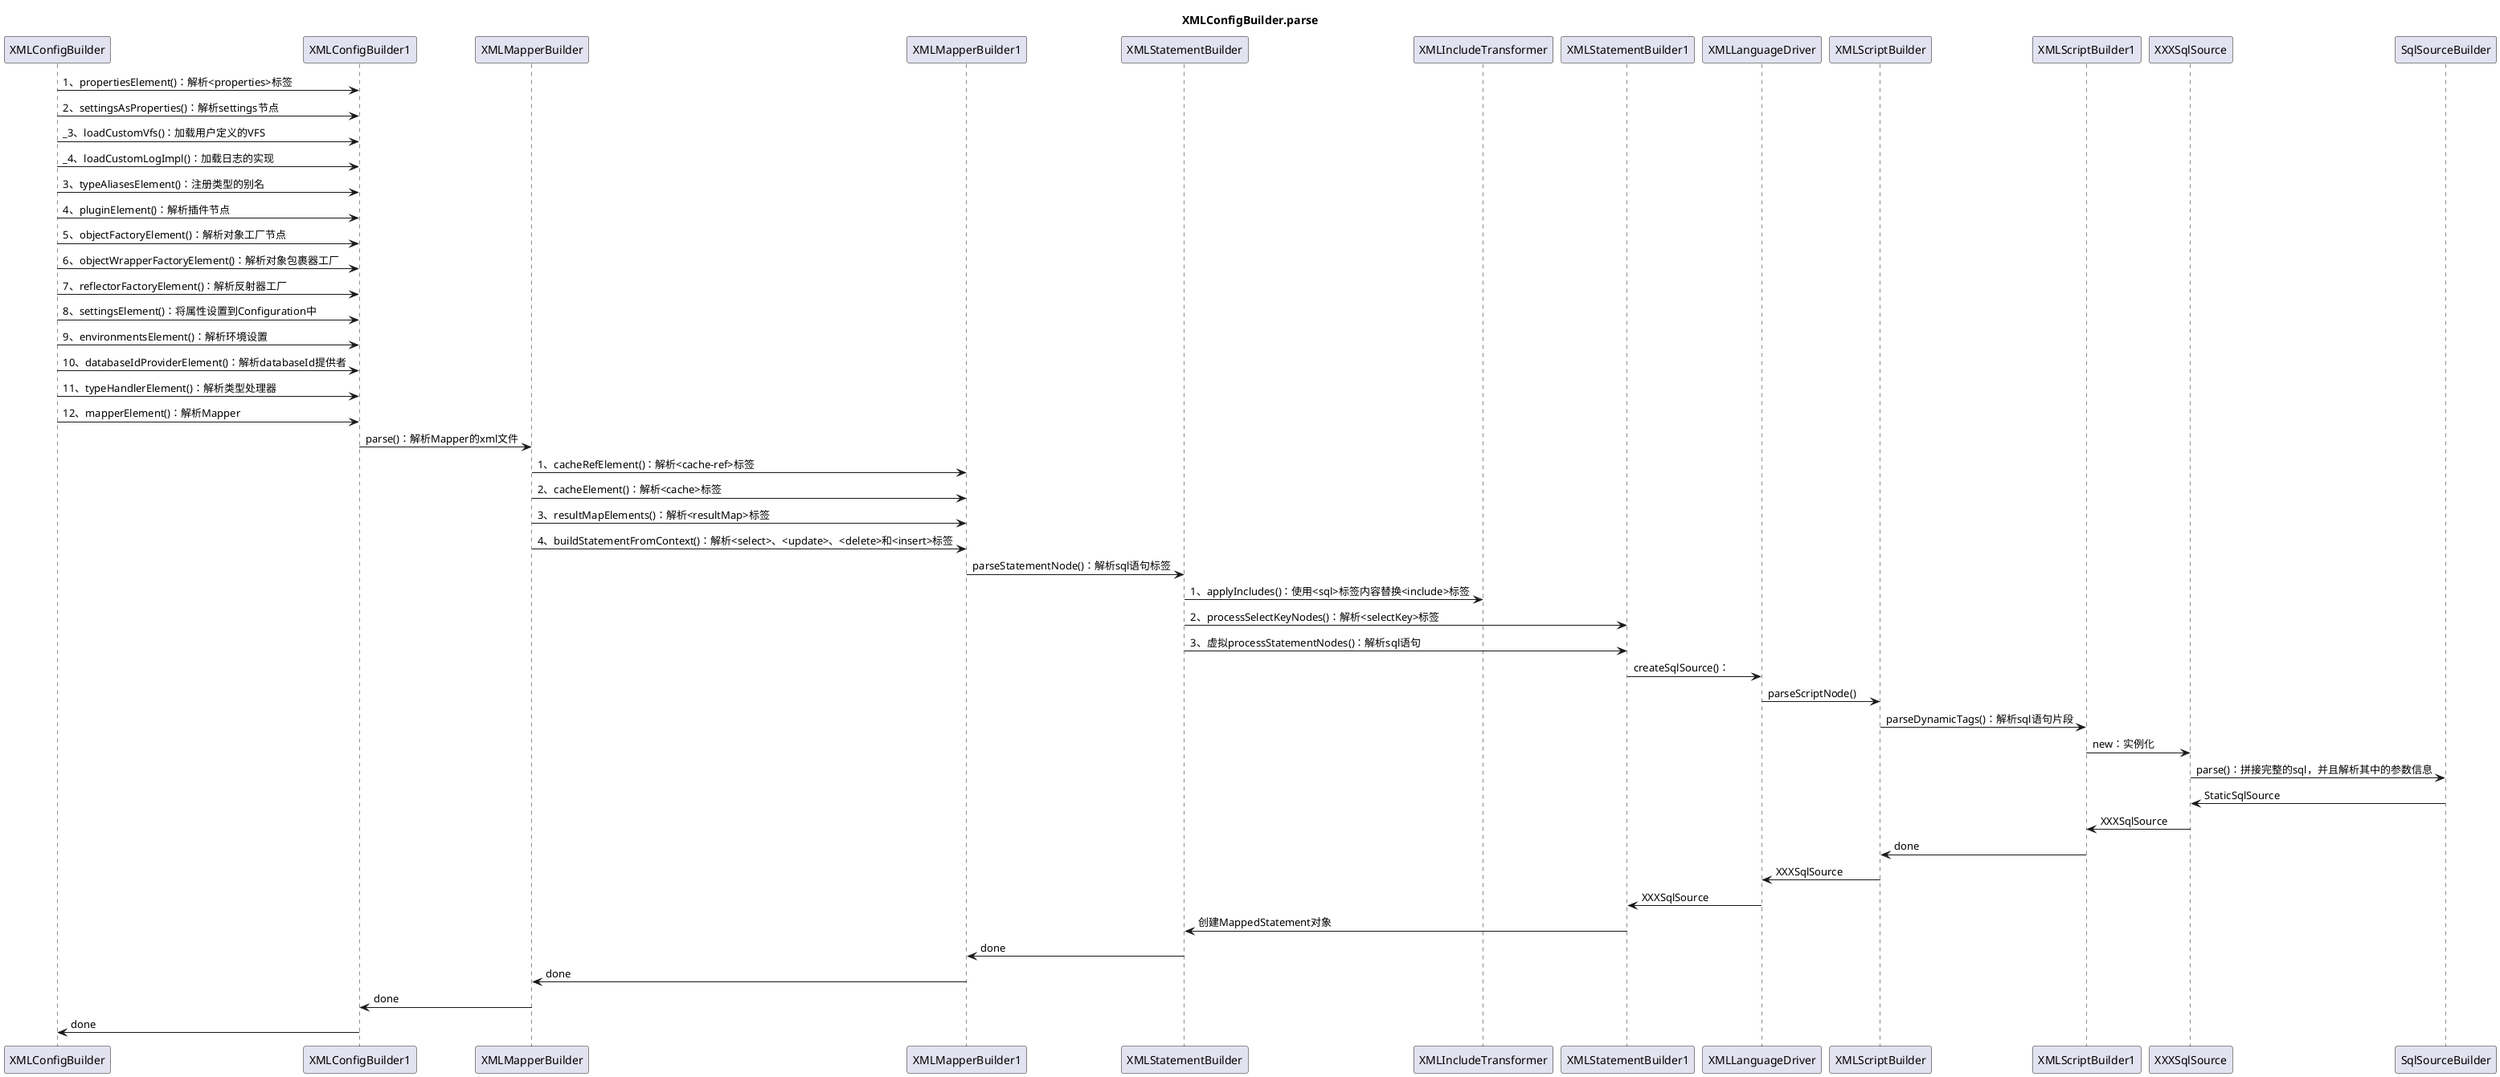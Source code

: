 @startuml
title XMLConfigBuilder.parse

XMLConfigBuilder -> XMLConfigBuilder1:1、propertiesElement()：解析<properties>标签
XMLConfigBuilder -> XMLConfigBuilder1:2、settingsAsProperties()：解析settings节点
XMLConfigBuilder -> XMLConfigBuilder1:_3、loadCustomVfs()：加载用户定义的VFS
XMLConfigBuilder -> XMLConfigBuilder1:_4、loadCustomLogImpl()：加载日志的实现
XMLConfigBuilder -> XMLConfigBuilder1:3、typeAliasesElement()：注册类型的别名
XMLConfigBuilder -> XMLConfigBuilder1:4、pluginElement()：解析插件节点
XMLConfigBuilder -> XMLConfigBuilder1:5、objectFactoryElement()：解析对象工厂节点
XMLConfigBuilder -> XMLConfigBuilder1:6、objectWrapperFactoryElement()：解析对象包裹器工厂
XMLConfigBuilder -> XMLConfigBuilder1:7、reflectorFactoryElement()：解析反射器工厂
XMLConfigBuilder -> XMLConfigBuilder1:8、settingsElement()：将属性设置到Configuration中
XMLConfigBuilder -> XMLConfigBuilder1:9、environmentsElement()：解析环境设置
XMLConfigBuilder -> XMLConfigBuilder1:10、databaseIdProviderElement()：解析databaseId提供者
XMLConfigBuilder -> XMLConfigBuilder1:11、typeHandlerElement()：解析类型处理器
XMLConfigBuilder -> XMLConfigBuilder1:12、mapperElement()：解析Mapper
'''''''''''''''''''''''''''''''''''''''''''''''''''''''''
XMLConfigBuilder1 -> XMLMapperBuilder:parse()：解析Mapper的xml文件
XMLMapperBuilder -> XMLMapperBuilder1:1、cacheRefElement()：解析<cache-ref>标签
XMLMapperBuilder -> XMLMapperBuilder1:2、cacheElement()：解析<cache>标签
XMLMapperBuilder -> XMLMapperBuilder1:3、resultMapElements()：解析<resultMap>标签
XMLMapperBuilder -> XMLMapperBuilder1:4、buildStatementFromContext()：解析<select>、<update>、<delete>和<insert>标签
'''''''''''''''''''''''''''''''''''''''''''''''''''''''''
XMLMapperBuilder1 -> XMLStatementBuilder:parseStatementNode()：解析sql语句标签
XMLStatementBuilder -> XMLIncludeTransformer: 1、applyIncludes()：使用<sql>标签内容替换<include>标签
XMLStatementBuilder -> XMLStatementBuilder1: 2、processSelectKeyNodes()：解析<selectKey>标签
XMLStatementBuilder -> XMLStatementBuilder1: 3、虚拟processStatementNodes()：解析sql语句
XMLStatementBuilder1 -> XMLLanguageDriver: createSqlSource()：
'''''''''''''''''''''''''''''''''''''''''''''''''''''''''
XMLLanguageDriver -> XMLScriptBuilder: parseScriptNode()

'''''''''''''''''''''''''''''''''''''''''''''''''''''''''
XMLScriptBuilder -> XMLScriptBuilder1: parseDynamicTags()：解析sql语句片段
'''''''''''''''''''''''''''''''''''''''''''''''''''''''''
XMLScriptBuilder1 -> XXXSqlSource: new：实例化
'''''''''''''''''''''''''''''''''''''''''''''''''''''''''
XXXSqlSource -> SqlSourceBuilder:parse()：拼接完整的sql，并且解析其中的参数信息
SqlSourceBuilder -> XXXSqlSource: StaticSqlSource
XXXSqlSource -> XMLScriptBuilder1: XXXSqlSource
XMLScriptBuilder1 -> XMLScriptBuilder:done
XMLScriptBuilder -> XMLLanguageDriver:XXXSqlSource
XMLLanguageDriver -> XMLStatementBuilder1:XXXSqlSource
XMLStatementBuilder1 -> XMLStatementBuilder: 创建MappedStatement对象
XMLStatementBuilder -> XMLMapperBuilder1:done
XMLMapperBuilder1 -> XMLMapperBuilder:done
XMLMapperBuilder -> XMLConfigBuilder1:done
XMLConfigBuilder1 -> XMLConfigBuilder:done

@enduml